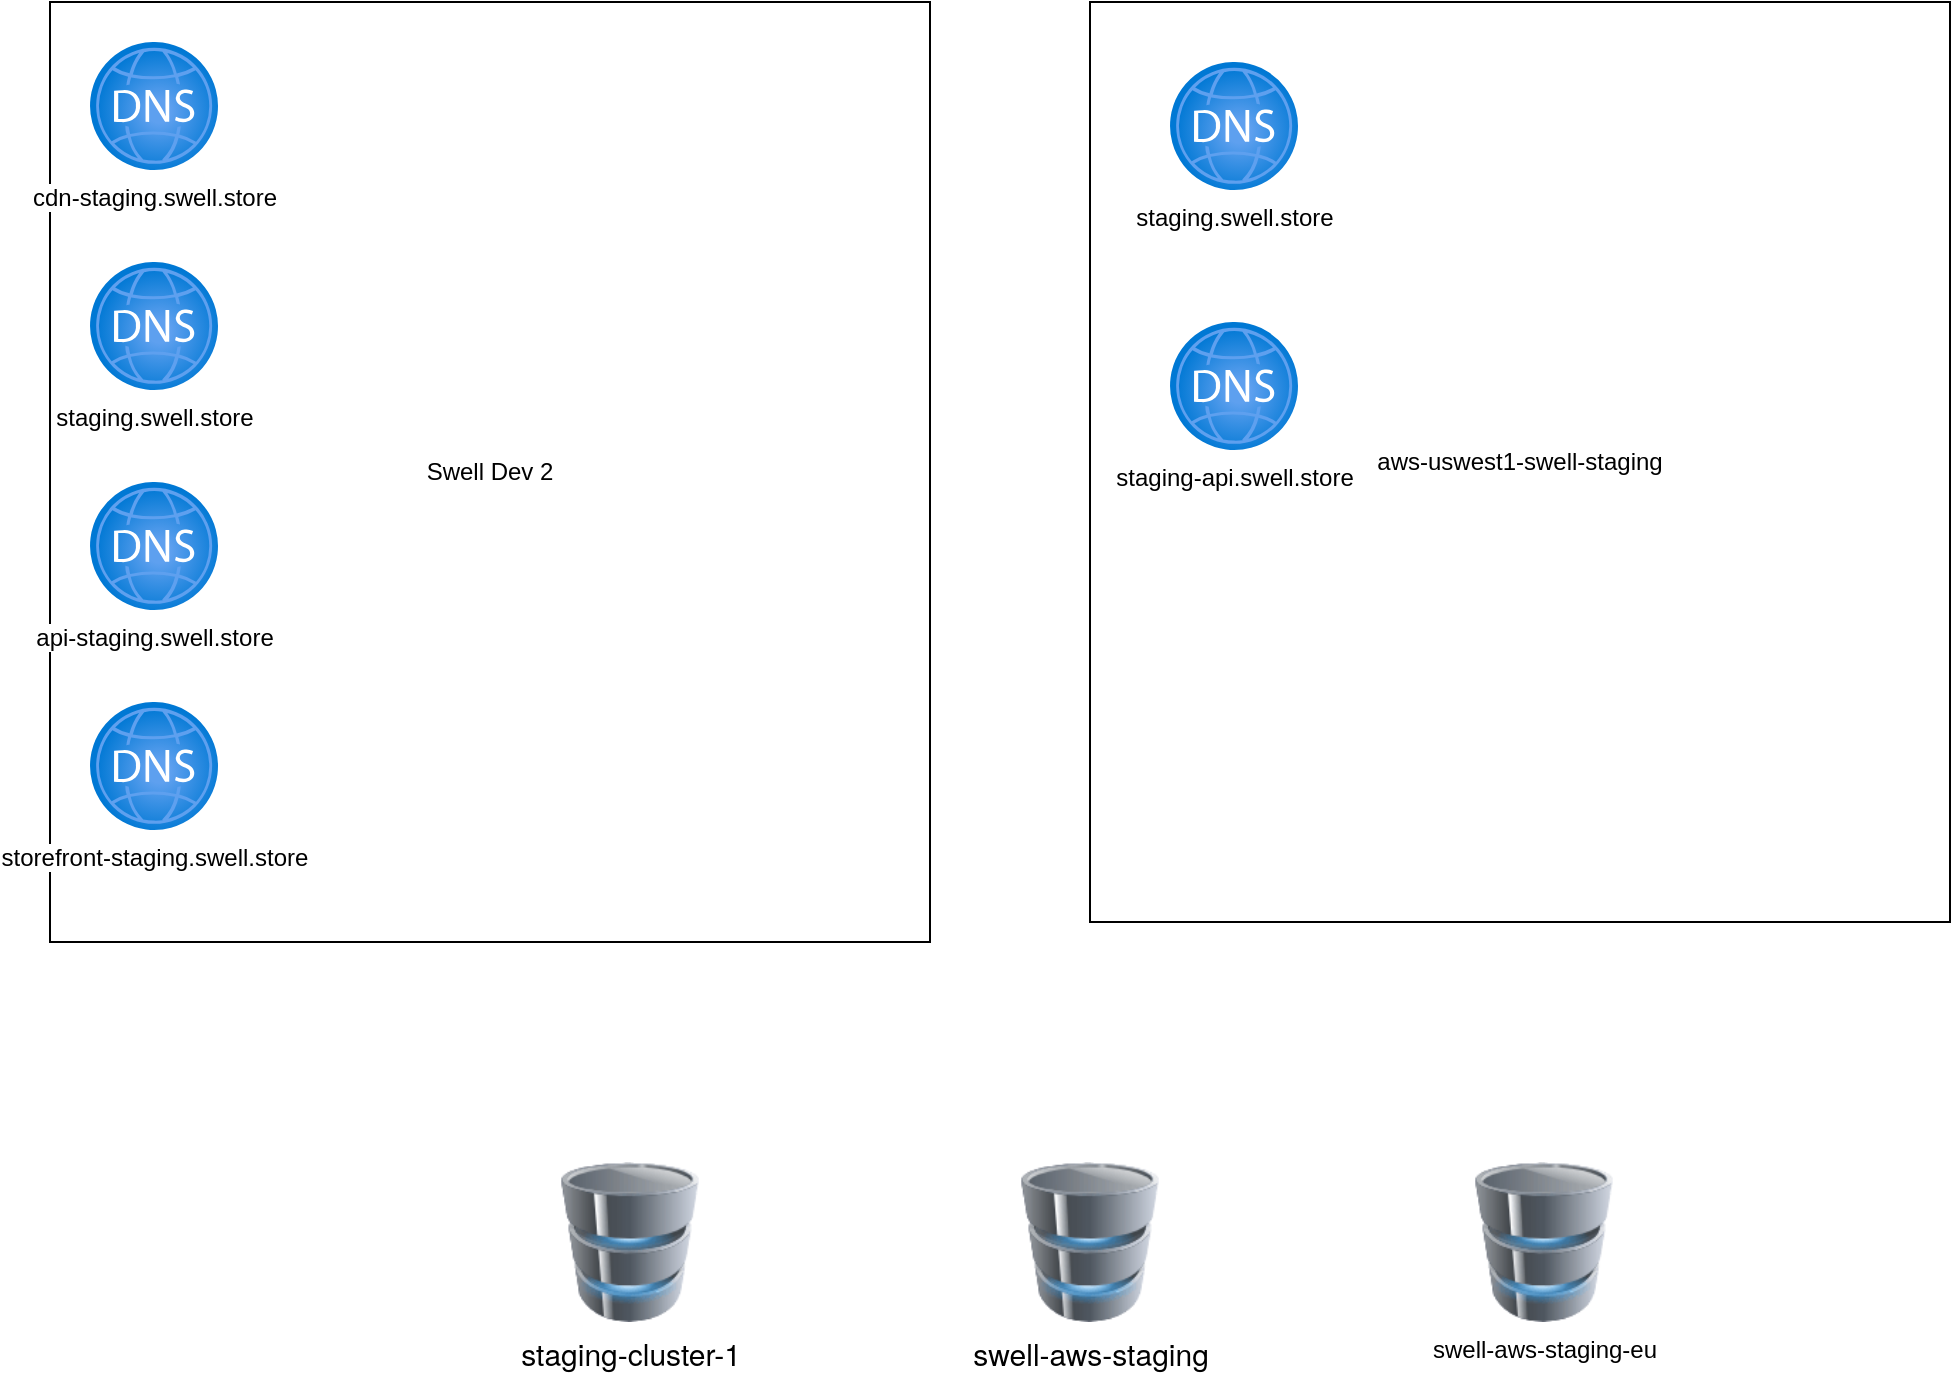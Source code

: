 <mxfile version="22.0.2" type="github">
  <diagram name="Page-1" id="DCZ1rM_a9LMv5U1V_pm2">
    <mxGraphModel dx="1177" dy="671" grid="1" gridSize="10" guides="1" tooltips="1" connect="1" arrows="1" fold="1" page="1" pageScale="1" pageWidth="827" pageHeight="1169" math="0" shadow="0">
      <root>
        <mxCell id="0" />
        <mxCell id="1" parent="0" />
        <mxCell id="onRBkQV_aKbNNI7zjv46-5" value="Swell Dev 2" style="rounded=0;whiteSpace=wrap;html=1;" vertex="1" parent="1">
          <mxGeometry x="40" y="40" width="440" height="470" as="geometry" />
        </mxCell>
        <mxCell id="onRBkQV_aKbNNI7zjv46-1" value="cdn-staging.swell.store" style="image;aspect=fixed;html=1;points=[];align=center;fontSize=12;image=img/lib/azure2/networking/DNS_Zones.svg;" vertex="1" parent="1">
          <mxGeometry x="60" y="60" width="64" height="64" as="geometry" />
        </mxCell>
        <mxCell id="onRBkQV_aKbNNI7zjv46-2" value="staging.swell.store" style="image;aspect=fixed;html=1;points=[];align=center;fontSize=12;image=img/lib/azure2/networking/DNS_Zones.svg;" vertex="1" parent="1">
          <mxGeometry x="60" y="170" width="64" height="64" as="geometry" />
        </mxCell>
        <mxCell id="onRBkQV_aKbNNI7zjv46-3" value="api-staging.swell.store" style="image;aspect=fixed;html=1;points=[];align=center;fontSize=12;image=img/lib/azure2/networking/DNS_Zones.svg;" vertex="1" parent="1">
          <mxGeometry x="60" y="280" width="64" height="64" as="geometry" />
        </mxCell>
        <mxCell id="onRBkQV_aKbNNI7zjv46-4" value="storefront-staging.swell.store" style="image;aspect=fixed;html=1;points=[];align=center;fontSize=12;image=img/lib/azure2/networking/DNS_Zones.svg;" vertex="1" parent="1">
          <mxGeometry x="60" y="390" width="64" height="64" as="geometry" />
        </mxCell>
        <mxCell id="onRBkQV_aKbNNI7zjv46-7" value="aws-uswest1-swell-staging" style="rounded=0;whiteSpace=wrap;html=1;" vertex="1" parent="1">
          <mxGeometry x="560" y="40" width="430" height="460" as="geometry" />
        </mxCell>
        <mxCell id="onRBkQV_aKbNNI7zjv46-8" value="staging.swell.store" style="image;aspect=fixed;html=1;points=[];align=center;fontSize=12;image=img/lib/azure2/networking/DNS_Zones.svg;" vertex="1" parent="1">
          <mxGeometry x="600" y="70" width="64" height="64" as="geometry" />
        </mxCell>
        <mxCell id="onRBkQV_aKbNNI7zjv46-9" value="staging-api.swell.store" style="image;aspect=fixed;html=1;points=[];align=center;fontSize=12;image=img/lib/azure2/networking/DNS_Zones.svg;" vertex="1" parent="1">
          <mxGeometry x="600" y="200" width="64" height="64" as="geometry" />
        </mxCell>
        <mxCell id="onRBkQV_aKbNNI7zjv46-10" value="&lt;a style=&quot;text-align: start; box-sizing: border-box; outline: 0px; color: var(--mdb-link-color); text-decoration: none; display: inline; cursor: pointer; background-image: none; padding: 0px; margin: 0px; border: 0px; box-shadow: none; font-size: 15px; font-family: &amp;quot;Euclid Circular A&amp;quot;, &amp;quot;Helvetica Neue&amp;quot;, Helvetica, Arial, sans-serif;&quot; href=&quot;https://cloud.mongodb.com/v2/605376d8457b6b1446f3c488#/clusters/detail/staging-cluster-1&quot; class=&quot;link&quot;&gt;staging-cluster-1&lt;/a&gt;" style="image;html=1;image=img/lib/clip_art/computers/Database_128x128.png" vertex="1" parent="1">
          <mxGeometry x="290" y="620" width="80" height="80" as="geometry" />
        </mxCell>
        <mxCell id="onRBkQV_aKbNNI7zjv46-11" value="&lt;a style=&quot;text-align: start; box-sizing: border-box; outline: 0px; color: var(--mdb-link-color); text-decoration: none; display: inline; cursor: pointer; background-image: none; padding: 0px; margin: 0px; border: 0px; box-shadow: none; font-size: 15px; font-family: &amp;quot;Euclid Circular A&amp;quot;, &amp;quot;Helvetica Neue&amp;quot;, Helvetica, Arial, sans-serif;&quot; href=&quot;https://cloud.mongodb.com/v2/605376d8457b6b1446f3c488#/clusters/detail/swell-aws-staging&quot; class=&quot;link&quot;&gt;swell-aws-staging&lt;/a&gt;" style="image;html=1;image=img/lib/clip_art/computers/Database_128x128.png" vertex="1" parent="1">
          <mxGeometry x="520" y="620" width="80" height="80" as="geometry" />
        </mxCell>
        <mxCell id="onRBkQV_aKbNNI7zjv46-13" value="swell-aws-staging-eu" style="image;html=1;image=img/lib/clip_art/computers/Database_128x128.png" vertex="1" parent="1">
          <mxGeometry x="747" y="620" width="80" height="80" as="geometry" />
        </mxCell>
      </root>
    </mxGraphModel>
  </diagram>
</mxfile>
